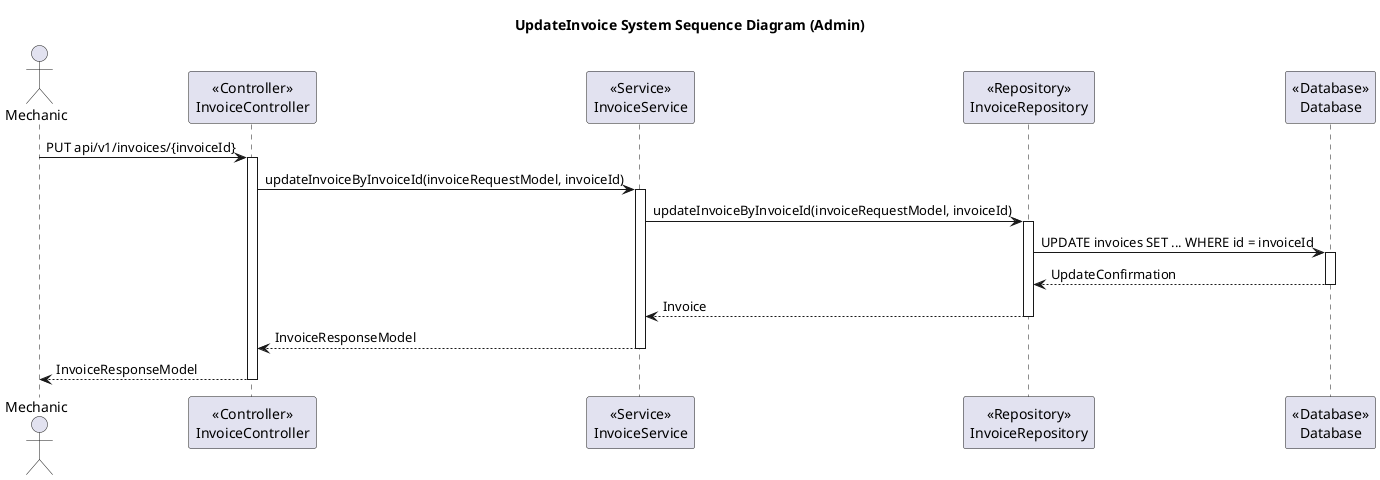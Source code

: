 @startuml
title UpdateInvoice System Sequence Diagram (Admin)

actor Mechanic

participant InvoiceController as "<<Controller>>\nInvoiceController"
participant InvoiceService as "<<Service>>\nInvoiceService"
participant InvoiceRepository as "<<Repository>>\nInvoiceRepository"
participant Database as "<<Database>>\nDatabase"

Mechanic -> InvoiceController: PUT api/v1/invoices/{invoiceId}
activate InvoiceController

InvoiceController -> InvoiceService: updateInvoiceByInvoiceId(invoiceRequestModel, invoiceId)
activate InvoiceService

InvoiceService -> InvoiceRepository: updateInvoiceByInvoiceId(invoiceRequestModel, invoiceId)
activate InvoiceRepository

InvoiceRepository -> Database: UPDATE invoices SET ... WHERE id = invoiceId
activate Database

Database --> InvoiceRepository: UpdateConfirmation
deactivate Database

InvoiceRepository --> InvoiceService: Invoice
deactivate InvoiceRepository

InvoiceService --> InvoiceController: InvoiceResponseModel
deactivate InvoiceService

InvoiceController --> Mechanic: InvoiceResponseModel
deactivate InvoiceController
@enduml
